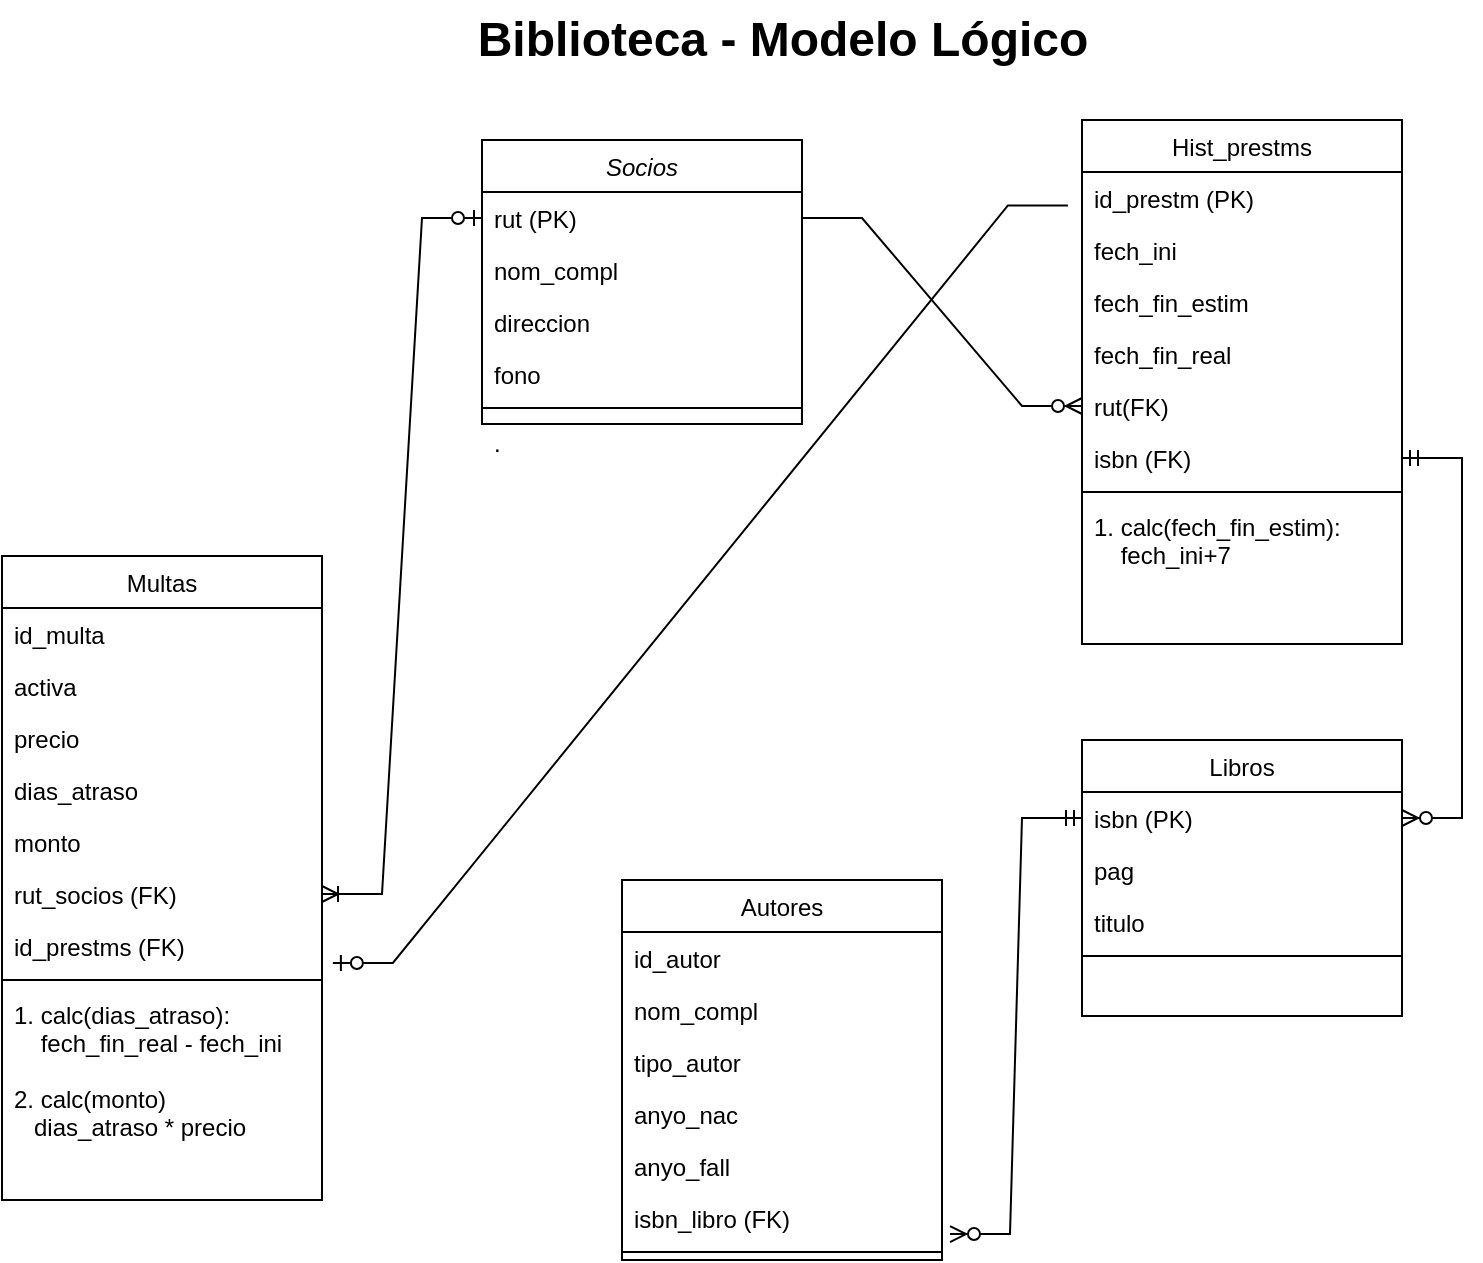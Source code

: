 <mxfile version="17.2.4" type="device"><diagram id="C5RBs43oDa-KdzZeNtuy" name="Page-1"><mxGraphModel dx="2212" dy="681" grid="1" gridSize="10" guides="1" tooltips="1" connect="1" arrows="1" fold="1" page="1" pageScale="1" pageWidth="827" pageHeight="1169" math="0" shadow="0"><root><mxCell id="WIyWlLk6GJQsqaUBKTNV-0"/><mxCell id="WIyWlLk6GJQsqaUBKTNV-1" parent="WIyWlLk6GJQsqaUBKTNV-0"/><mxCell id="zkfFHV4jXpPFQw0GAbJ--0" value="Socios" style="swimlane;fontStyle=2;align=center;verticalAlign=top;childLayout=stackLayout;horizontal=1;startSize=26;horizontalStack=0;resizeParent=1;resizeLast=0;collapsible=1;marginBottom=0;rounded=0;shadow=0;strokeWidth=1;" parent="WIyWlLk6GJQsqaUBKTNV-1" vertex="1"><mxGeometry x="50" y="110" width="160" height="142" as="geometry"><mxRectangle x="230" y="140" width="160" height="26" as="alternateBounds"/></mxGeometry></mxCell><mxCell id="zkfFHV4jXpPFQw0GAbJ--3" value="rut (PK)" style="text;align=left;verticalAlign=top;spacingLeft=4;spacingRight=4;overflow=hidden;rotatable=0;points=[[0,0.5],[1,0.5]];portConstraint=eastwest;rounded=0;shadow=0;html=0;" parent="zkfFHV4jXpPFQw0GAbJ--0" vertex="1"><mxGeometry y="26" width="160" height="26" as="geometry"/></mxCell><mxCell id="zkfFHV4jXpPFQw0GAbJ--1" value="nom_compl" style="text;align=left;verticalAlign=top;spacingLeft=4;spacingRight=4;overflow=hidden;rotatable=0;points=[[0,0.5],[1,0.5]];portConstraint=eastwest;" parent="zkfFHV4jXpPFQw0GAbJ--0" vertex="1"><mxGeometry y="52" width="160" height="26" as="geometry"/></mxCell><mxCell id="1ezmd9MpekKyBiIbMD2V-20" value="direccion" style="text;align=left;verticalAlign=top;spacingLeft=4;spacingRight=4;overflow=hidden;rotatable=0;points=[[0,0.5],[1,0.5]];portConstraint=eastwest;rounded=0;shadow=0;html=0;" parent="zkfFHV4jXpPFQw0GAbJ--0" vertex="1"><mxGeometry y="78" width="160" height="26" as="geometry"/></mxCell><mxCell id="-XlS-AH5bnSzS22AvZEf-22" value="fono" style="text;align=left;verticalAlign=top;spacingLeft=4;spacingRight=4;overflow=hidden;rotatable=0;points=[[0,0.5],[1,0.5]];portConstraint=eastwest;rounded=0;shadow=0;html=0;" parent="zkfFHV4jXpPFQw0GAbJ--0" vertex="1"><mxGeometry y="104" width="160" height="26" as="geometry"/></mxCell><mxCell id="zkfFHV4jXpPFQw0GAbJ--4" value="" style="line;html=1;strokeWidth=1;align=left;verticalAlign=middle;spacingTop=-1;spacingLeft=3;spacingRight=3;rotatable=0;labelPosition=right;points=[];portConstraint=eastwest;" parent="zkfFHV4jXpPFQw0GAbJ--0" vertex="1"><mxGeometry y="130" width="160" height="8" as="geometry"/></mxCell><mxCell id="zkfFHV4jXpPFQw0GAbJ--5" value="." style="text;align=left;verticalAlign=top;spacingLeft=4;spacingRight=4;overflow=hidden;rotatable=0;points=[[0,0.5],[1,0.5]];portConstraint=eastwest;" parent="zkfFHV4jXpPFQw0GAbJ--0" vertex="1"><mxGeometry y="138" width="160" height="4" as="geometry"/></mxCell><mxCell id="zkfFHV4jXpPFQw0GAbJ--13" value="Multas" style="swimlane;fontStyle=0;align=center;verticalAlign=top;childLayout=stackLayout;horizontal=1;startSize=26;horizontalStack=0;resizeParent=1;resizeLast=0;collapsible=1;marginBottom=0;rounded=0;shadow=0;strokeWidth=1;" parent="WIyWlLk6GJQsqaUBKTNV-1" vertex="1"><mxGeometry x="-190" y="318" width="160" height="322" as="geometry"><mxRectangle x="30" y="120" width="170" height="26" as="alternateBounds"/></mxGeometry></mxCell><mxCell id="zkfFHV4jXpPFQw0GAbJ--14" value="id_multa" style="text;align=left;verticalAlign=top;spacingLeft=4;spacingRight=4;overflow=hidden;rotatable=0;points=[[0,0.5],[1,0.5]];portConstraint=eastwest;" parent="zkfFHV4jXpPFQw0GAbJ--13" vertex="1"><mxGeometry y="26" width="160" height="26" as="geometry"/></mxCell><mxCell id="1ezmd9MpekKyBiIbMD2V-2" value="activa" style="text;align=left;verticalAlign=top;spacingLeft=4;spacingRight=4;overflow=hidden;rotatable=0;points=[[0,0.5],[1,0.5]];portConstraint=eastwest;" parent="zkfFHV4jXpPFQw0GAbJ--13" vertex="1"><mxGeometry y="52" width="160" height="26" as="geometry"/></mxCell><mxCell id="1ezmd9MpekKyBiIbMD2V-5" value="precio" style="text;align=left;verticalAlign=top;spacingLeft=4;spacingRight=4;overflow=hidden;rotatable=0;points=[[0,0.5],[1,0.5]];portConstraint=eastwest;" parent="zkfFHV4jXpPFQw0GAbJ--13" vertex="1"><mxGeometry y="78" width="160" height="26" as="geometry"/></mxCell><mxCell id="1ezmd9MpekKyBiIbMD2V-6" value="dias_atraso" style="text;align=left;verticalAlign=top;spacingLeft=4;spacingRight=4;overflow=hidden;rotatable=0;points=[[0,0.5],[1,0.5]];portConstraint=eastwest;" parent="zkfFHV4jXpPFQw0GAbJ--13" vertex="1"><mxGeometry y="104" width="160" height="26" as="geometry"/></mxCell><mxCell id="1ezmd9MpekKyBiIbMD2V-7" value="monto" style="text;align=left;verticalAlign=top;spacingLeft=4;spacingRight=4;overflow=hidden;rotatable=0;points=[[0,0.5],[1,0.5]];portConstraint=eastwest;" parent="zkfFHV4jXpPFQw0GAbJ--13" vertex="1"><mxGeometry y="130" width="160" height="26" as="geometry"/></mxCell><mxCell id="5rYtF5R-U__1nYtctZqx-0" value="rut_socios (FK)" style="text;align=left;verticalAlign=top;spacingLeft=4;spacingRight=4;overflow=hidden;rotatable=0;points=[[0,0.5],[1,0.5]];portConstraint=eastwest;" parent="zkfFHV4jXpPFQw0GAbJ--13" vertex="1"><mxGeometry y="156" width="160" height="26" as="geometry"/></mxCell><mxCell id="-XlS-AH5bnSzS22AvZEf-75" value="id_prestms (FK)" style="text;align=left;verticalAlign=top;spacingLeft=4;spacingRight=4;overflow=hidden;rotatable=0;points=[[0,0.5],[1,0.5]];portConstraint=eastwest;" parent="zkfFHV4jXpPFQw0GAbJ--13" vertex="1"><mxGeometry y="182" width="160" height="26" as="geometry"/></mxCell><mxCell id="1ezmd9MpekKyBiIbMD2V-19" value="" style="line;strokeWidth=1;fillColor=none;align=left;verticalAlign=middle;spacingTop=-1;spacingLeft=3;spacingRight=3;rotatable=0;labelPosition=right;points=[];portConstraint=eastwest;" parent="zkfFHV4jXpPFQw0GAbJ--13" vertex="1"><mxGeometry y="208" width="160" height="8" as="geometry"/></mxCell><mxCell id="1ezmd9MpekKyBiIbMD2V-17" value="1. calc(dias_atraso):&#10;    fech_fin_real - fech_ini&#10;&#10;2. calc(monto)&#10;   dias_atraso * precio&#10;" style="text;strokeColor=none;fillColor=none;align=left;verticalAlign=top;spacingLeft=4;spacingRight=4;overflow=hidden;rotatable=0;points=[[0,0.5],[1,0.5]];portConstraint=eastwest;" parent="zkfFHV4jXpPFQw0GAbJ--13" vertex="1"><mxGeometry y="216" width="160" height="80" as="geometry"/></mxCell><mxCell id="-XlS-AH5bnSzS22AvZEf-5" value="Hist_prestms" style="swimlane;fontStyle=0;align=center;verticalAlign=top;childLayout=stackLayout;horizontal=1;startSize=26;horizontalStack=0;resizeParent=1;resizeLast=0;collapsible=1;marginBottom=0;rounded=0;shadow=0;strokeWidth=1;" parent="WIyWlLk6GJQsqaUBKTNV-1" vertex="1"><mxGeometry x="350" y="100" width="160" height="262" as="geometry"><mxRectangle x="30" y="120" width="170" height="26" as="alternateBounds"/></mxGeometry></mxCell><mxCell id="-XlS-AH5bnSzS22AvZEf-6" value="id_prestm (PK)" style="text;align=left;verticalAlign=top;spacingLeft=4;spacingRight=4;overflow=hidden;rotatable=0;points=[[0,0.5],[1,0.5]];portConstraint=eastwest;" parent="-XlS-AH5bnSzS22AvZEf-5" vertex="1"><mxGeometry y="26" width="160" height="26" as="geometry"/></mxCell><mxCell id="-XlS-AH5bnSzS22AvZEf-8" value="fech_ini" style="text;align=left;verticalAlign=top;spacingLeft=4;spacingRight=4;overflow=hidden;rotatable=0;points=[[0,0.5],[1,0.5]];portConstraint=eastwest;" parent="-XlS-AH5bnSzS22AvZEf-5" vertex="1"><mxGeometry y="52" width="160" height="26" as="geometry"/></mxCell><mxCell id="-XlS-AH5bnSzS22AvZEf-9" value="fech_fin_estim" style="text;align=left;verticalAlign=top;spacingLeft=4;spacingRight=4;overflow=hidden;rotatable=0;points=[[0,0.5],[1,0.5]];portConstraint=eastwest;" parent="-XlS-AH5bnSzS22AvZEf-5" vertex="1"><mxGeometry y="78" width="160" height="26" as="geometry"/></mxCell><mxCell id="-XlS-AH5bnSzS22AvZEf-23" value="fech_fin_real" style="text;align=left;verticalAlign=top;spacingLeft=4;spacingRight=4;overflow=hidden;rotatable=0;points=[[0,0.5],[1,0.5]];portConstraint=eastwest;" parent="-XlS-AH5bnSzS22AvZEf-5" vertex="1"><mxGeometry y="104" width="160" height="26" as="geometry"/></mxCell><mxCell id="-XlS-AH5bnSzS22AvZEf-76" value="rut(FK)" style="text;align=left;verticalAlign=top;spacingLeft=4;spacingRight=4;overflow=hidden;rotatable=0;points=[[0,0.5],[1,0.5]];portConstraint=eastwest;" parent="-XlS-AH5bnSzS22AvZEf-5" vertex="1"><mxGeometry y="130" width="160" height="26" as="geometry"/></mxCell><mxCell id="-XlS-AH5bnSzS22AvZEf-10" value="isbn (FK)" style="text;align=left;verticalAlign=top;spacingLeft=4;spacingRight=4;overflow=hidden;rotatable=0;points=[[0,0.5],[1,0.5]];portConstraint=eastwest;" parent="-XlS-AH5bnSzS22AvZEf-5" vertex="1"><mxGeometry y="156" width="160" height="26" as="geometry"/></mxCell><mxCell id="-XlS-AH5bnSzS22AvZEf-11" value="" style="line;strokeWidth=1;fillColor=none;align=left;verticalAlign=middle;spacingTop=-1;spacingLeft=3;spacingRight=3;rotatable=0;labelPosition=right;points=[];portConstraint=eastwest;" parent="-XlS-AH5bnSzS22AvZEf-5" vertex="1"><mxGeometry y="182" width="160" height="8" as="geometry"/></mxCell><mxCell id="-XlS-AH5bnSzS22AvZEf-12" value="1. calc(fech_fin_estim):&#10;    fech_ini+7&#10;" style="text;strokeColor=none;fillColor=none;align=left;verticalAlign=top;spacingLeft=4;spacingRight=4;overflow=hidden;rotatable=0;points=[[0,0.5],[1,0.5]];portConstraint=eastwest;" parent="-XlS-AH5bnSzS22AvZEf-5" vertex="1"><mxGeometry y="190" width="160" height="46" as="geometry"/></mxCell><mxCell id="-XlS-AH5bnSzS22AvZEf-14" value="Libros" style="swimlane;fontStyle=0;align=center;verticalAlign=top;childLayout=stackLayout;horizontal=1;startSize=26;horizontalStack=0;resizeParent=1;resizeLast=0;collapsible=1;marginBottom=0;rounded=0;shadow=0;strokeWidth=1;" parent="WIyWlLk6GJQsqaUBKTNV-1" vertex="1"><mxGeometry x="350" y="410" width="160" height="138" as="geometry"><mxRectangle x="30" y="120" width="170" height="26" as="alternateBounds"/></mxGeometry></mxCell><mxCell id="-XlS-AH5bnSzS22AvZEf-15" value="isbn (PK)" style="text;align=left;verticalAlign=top;spacingLeft=4;spacingRight=4;overflow=hidden;rotatable=0;points=[[0,0.5],[1,0.5]];portConstraint=eastwest;" parent="-XlS-AH5bnSzS22AvZEf-14" vertex="1"><mxGeometry y="26" width="160" height="26" as="geometry"/></mxCell><mxCell id="-XlS-AH5bnSzS22AvZEf-16" value="pag" style="text;align=left;verticalAlign=top;spacingLeft=4;spacingRight=4;overflow=hidden;rotatable=0;points=[[0,0.5],[1,0.5]];portConstraint=eastwest;" parent="-XlS-AH5bnSzS22AvZEf-14" vertex="1"><mxGeometry y="52" width="160" height="26" as="geometry"/></mxCell><mxCell id="-XlS-AH5bnSzS22AvZEf-17" value="titulo" style="text;align=left;verticalAlign=top;spacingLeft=4;spacingRight=4;overflow=hidden;rotatable=0;points=[[0,0.5],[1,0.5]];portConstraint=eastwest;" parent="-XlS-AH5bnSzS22AvZEf-14" vertex="1"><mxGeometry y="78" width="160" height="26" as="geometry"/></mxCell><mxCell id="-XlS-AH5bnSzS22AvZEf-20" value="" style="line;strokeWidth=1;fillColor=none;align=left;verticalAlign=middle;spacingTop=-1;spacingLeft=3;spacingRight=3;rotatable=0;labelPosition=right;points=[];portConstraint=eastwest;" parent="-XlS-AH5bnSzS22AvZEf-14" vertex="1"><mxGeometry y="104" width="160" height="8" as="geometry"/></mxCell><mxCell id="-XlS-AH5bnSzS22AvZEf-37" value="Biblioteca - Modelo Lógico" style="text;strokeColor=none;fillColor=none;html=1;fontSize=24;fontStyle=1;verticalAlign=middle;align=center;" parent="WIyWlLk6GJQsqaUBKTNV-1" vertex="1"><mxGeometry x="150" y="40" width="100" height="40" as="geometry"/></mxCell><mxCell id="-XlS-AH5bnSzS22AvZEf-61" value="Autores" style="swimlane;fontStyle=0;align=center;verticalAlign=top;childLayout=stackLayout;horizontal=1;startSize=26;horizontalStack=0;resizeParent=1;resizeLast=0;collapsible=1;marginBottom=0;rounded=0;shadow=0;strokeWidth=1;" parent="WIyWlLk6GJQsqaUBKTNV-1" vertex="1"><mxGeometry x="120" y="480" width="160" height="190" as="geometry"><mxRectangle x="30" y="120" width="170" height="26" as="alternateBounds"/></mxGeometry></mxCell><mxCell id="-XlS-AH5bnSzS22AvZEf-62" value="id_autor &#10;" style="text;align=left;verticalAlign=top;spacingLeft=4;spacingRight=4;overflow=hidden;rotatable=0;points=[[0,0.5],[1,0.5]];portConstraint=eastwest;" parent="-XlS-AH5bnSzS22AvZEf-61" vertex="1"><mxGeometry y="26" width="160" height="26" as="geometry"/></mxCell><mxCell id="-XlS-AH5bnSzS22AvZEf-63" value="nom_compl" style="text;align=left;verticalAlign=top;spacingLeft=4;spacingRight=4;overflow=hidden;rotatable=0;points=[[0,0.5],[1,0.5]];portConstraint=eastwest;" parent="-XlS-AH5bnSzS22AvZEf-61" vertex="1"><mxGeometry y="52" width="160" height="26" as="geometry"/></mxCell><mxCell id="-XlS-AH5bnSzS22AvZEf-72" value="tipo_autor" style="text;align=left;verticalAlign=top;spacingLeft=4;spacingRight=4;overflow=hidden;rotatable=0;points=[[0,0.5],[1,0.5]];portConstraint=eastwest;" parent="-XlS-AH5bnSzS22AvZEf-61" vertex="1"><mxGeometry y="78" width="160" height="26" as="geometry"/></mxCell><mxCell id="-XlS-AH5bnSzS22AvZEf-71" value="anyo_nac" style="text;align=left;verticalAlign=top;spacingLeft=4;spacingRight=4;overflow=hidden;rotatable=0;points=[[0,0.5],[1,0.5]];portConstraint=eastwest;" parent="-XlS-AH5bnSzS22AvZEf-61" vertex="1"><mxGeometry y="104" width="160" height="26" as="geometry"/></mxCell><mxCell id="-XlS-AH5bnSzS22AvZEf-65" value="anyo_fall" style="text;align=left;verticalAlign=top;spacingLeft=4;spacingRight=4;overflow=hidden;rotatable=0;points=[[0,0.5],[1,0.5]];portConstraint=eastwest;" parent="-XlS-AH5bnSzS22AvZEf-61" vertex="1"><mxGeometry y="130" width="160" height="26" as="geometry"/></mxCell><mxCell id="CVIi4jZTdKn_E0SLKxPH-18" value="isbn_libro (FK)" style="text;align=left;verticalAlign=top;spacingLeft=4;spacingRight=4;overflow=hidden;rotatable=0;points=[[0,0.5],[1,0.5]];portConstraint=eastwest;" parent="-XlS-AH5bnSzS22AvZEf-61" vertex="1"><mxGeometry y="156" width="160" height="26" as="geometry"/></mxCell><mxCell id="-XlS-AH5bnSzS22AvZEf-67" value="" style="line;strokeWidth=1;fillColor=none;align=left;verticalAlign=middle;spacingTop=-1;spacingLeft=3;spacingRight=3;rotatable=0;labelPosition=right;points=[];portConstraint=eastwest;" parent="-XlS-AH5bnSzS22AvZEf-61" vertex="1"><mxGeometry y="182" width="160" height="8" as="geometry"/></mxCell><mxCell id="CVIi4jZTdKn_E0SLKxPH-7" value="" style="edgeStyle=entityRelationEdgeStyle;fontSize=12;html=1;endArrow=ERzeroToMany;endFill=1;rounded=0;entryX=0;entryY=0.5;entryDx=0;entryDy=0;exitX=1;exitY=0.5;exitDx=0;exitDy=0;" parent="WIyWlLk6GJQsqaUBKTNV-1" source="zkfFHV4jXpPFQw0GAbJ--3" target="-XlS-AH5bnSzS22AvZEf-76" edge="1"><mxGeometry width="100" height="100" relative="1" as="geometry"><mxPoint x="80" y="159" as="sourcePoint"/><mxPoint x="50" y="549" as="targetPoint"/></mxGeometry></mxCell><mxCell id="CVIi4jZTdKn_E0SLKxPH-12" value="" style="edgeStyle=entityRelationEdgeStyle;fontSize=12;html=1;endArrow=ERoneToMany;startArrow=ERzeroToOne;rounded=0;" parent="WIyWlLk6GJQsqaUBKTNV-1" source="zkfFHV4jXpPFQw0GAbJ--3" target="5rYtF5R-U__1nYtctZqx-0" edge="1"><mxGeometry width="100" height="100" relative="1" as="geometry"><mxPoint x="170" y="380" as="sourcePoint"/><mxPoint x="400" y="320" as="targetPoint"/></mxGeometry></mxCell><mxCell id="CVIi4jZTdKn_E0SLKxPH-13" value="" style="edgeStyle=entityRelationEdgeStyle;fontSize=12;html=1;endArrow=ERzeroToMany;startArrow=ERmandOne;rounded=0;" parent="WIyWlLk6GJQsqaUBKTNV-1" source="-XlS-AH5bnSzS22AvZEf-10" target="-XlS-AH5bnSzS22AvZEf-15" edge="1"><mxGeometry width="100" height="100" relative="1" as="geometry"><mxPoint x="500" y="290" as="sourcePoint"/><mxPoint x="370" y="449" as="targetPoint"/></mxGeometry></mxCell><mxCell id="CVIi4jZTdKn_E0SLKxPH-14" value="" style="edgeStyle=entityRelationEdgeStyle;fontSize=12;html=1;endArrow=ERzeroToMany;startArrow=ERmandOne;rounded=0;entryX=1.025;entryY=0.808;entryDx=0;entryDy=0;exitX=0;exitY=0.5;exitDx=0;exitDy=0;entryPerimeter=0;" parent="WIyWlLk6GJQsqaUBKTNV-1" source="-XlS-AH5bnSzS22AvZEf-15" target="CVIi4jZTdKn_E0SLKxPH-18" edge="1"><mxGeometry width="100" height="100" relative="1" as="geometry"><mxPoint x="510" y="510" as="sourcePoint"/><mxPoint x="340" y="440" as="targetPoint"/></mxGeometry></mxCell><mxCell id="p30BIvonhJ-t2Ydyd3Bn-0" value="" style="edgeStyle=entityRelationEdgeStyle;fontSize=12;html=1;endArrow=ERzeroToOne;endFill=1;rounded=0;exitX=-0.044;exitY=0.644;exitDx=0;exitDy=0;exitPerimeter=0;entryX=1.034;entryY=0.827;entryDx=0;entryDy=0;entryPerimeter=0;" edge="1" parent="WIyWlLk6GJQsqaUBKTNV-1" source="-XlS-AH5bnSzS22AvZEf-6" target="-XlS-AH5bnSzS22AvZEf-75"><mxGeometry width="100" height="100" relative="1" as="geometry"><mxPoint x="90" y="420" as="sourcePoint"/><mxPoint x="180" y="320" as="targetPoint"/></mxGeometry></mxCell></root></mxGraphModel></diagram></mxfile>